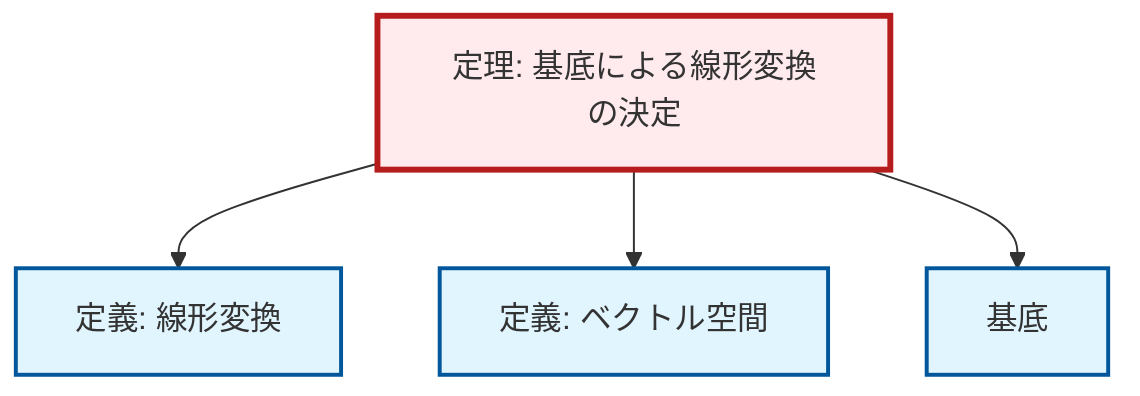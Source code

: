 graph TD
    classDef definition fill:#e1f5fe,stroke:#01579b,stroke-width:2px
    classDef theorem fill:#f3e5f5,stroke:#4a148c,stroke-width:2px
    classDef axiom fill:#fff3e0,stroke:#e65100,stroke-width:2px
    classDef example fill:#e8f5e9,stroke:#1b5e20,stroke-width:2px
    classDef current fill:#ffebee,stroke:#b71c1c,stroke-width:3px
    def-basis["基底"]:::definition
    def-vector-space["定義: ベクトル空間"]:::definition
    thm-linear-transformation-basis["定理: 基底による線形変換の決定"]:::theorem
    def-linear-transformation["定義: 線形変換"]:::definition
    thm-linear-transformation-basis --> def-linear-transformation
    thm-linear-transformation-basis --> def-vector-space
    thm-linear-transformation-basis --> def-basis
    class thm-linear-transformation-basis current